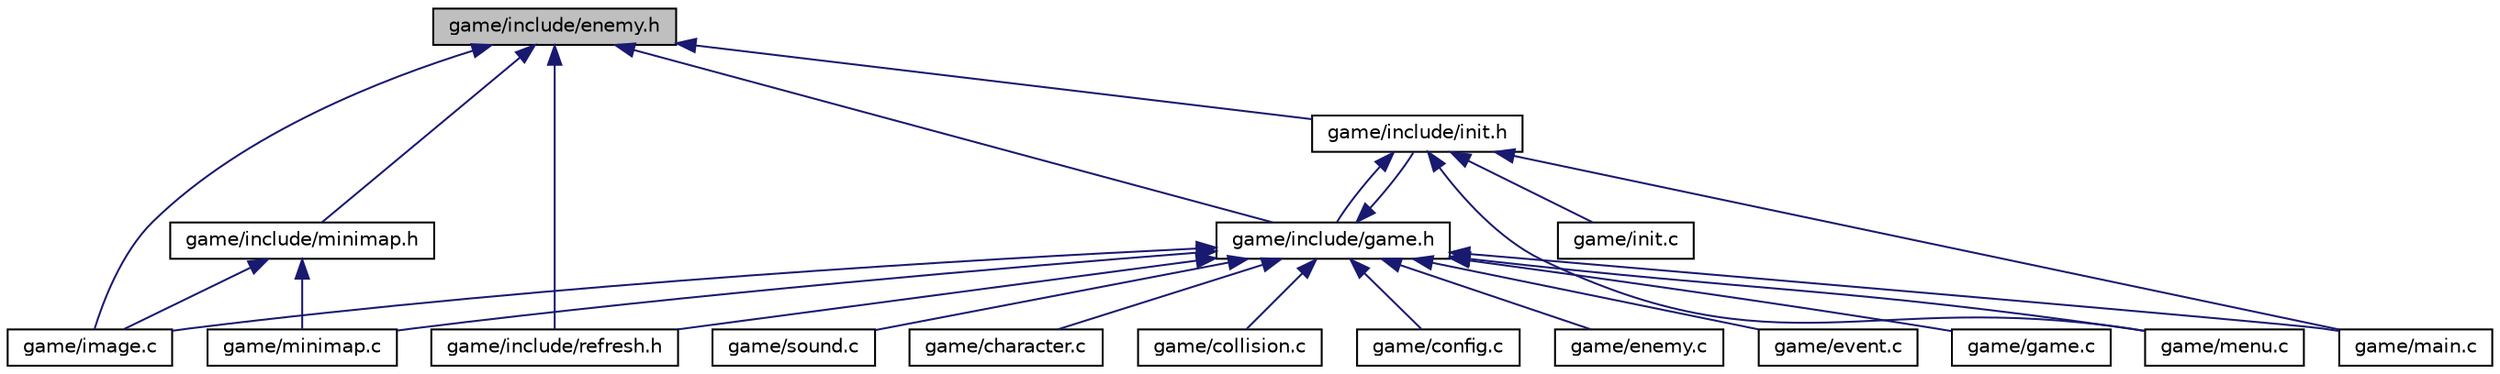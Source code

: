 digraph "game/include/enemy.h"
{
 // LATEX_PDF_SIZE
  edge [fontname="Helvetica",fontsize="10",labelfontname="Helvetica",labelfontsize="10"];
  node [fontname="Helvetica",fontsize="10",shape=record];
  Node1 [label="game/include/enemy.h",height=0.2,width=0.4,color="black", fillcolor="grey75", style="filled", fontcolor="black",tooltip="Enemy Animation and Movement."];
  Node1 -> Node2 [dir="back",color="midnightblue",fontsize="10",style="solid",fontname="Helvetica"];
  Node2 [label="game/include/init.h",height=0.2,width=0.4,color="black", fillcolor="white", style="filled",URL="$d8/dc0/init_8h.html",tooltip="Initializing Initial Values."];
  Node2 -> Node3 [dir="back",color="midnightblue",fontsize="10",style="solid",fontname="Helvetica"];
  Node3 [label="game/include/game.h",height=0.2,width=0.4,color="black", fillcolor="white", style="filled",URL="$d2/dd5/game_8h.html",tooltip="Game Management."];
  Node3 -> Node2 [dir="back",color="midnightblue",fontsize="10",style="solid",fontname="Helvetica"];
  Node3 -> Node4 [dir="back",color="midnightblue",fontsize="10",style="solid",fontname="Helvetica"];
  Node4 [label="game/character.c",height=0.2,width=0.4,color="black", fillcolor="white", style="filled",URL="$db/d5b/character_8c.html",tooltip="Character Movement and Animation."];
  Node3 -> Node5 [dir="back",color="midnightblue",fontsize="10",style="solid",fontname="Helvetica"];
  Node5 [label="game/collision.c",height=0.2,width=0.4,color="black", fillcolor="white", style="filled",URL="$db/dfa/collision_8c.html",tooltip="Collision Perfect Pixel."];
  Node3 -> Node6 [dir="back",color="midnightblue",fontsize="10",style="solid",fontname="Helvetica"];
  Node6 [label="game/config.c",height=0.2,width=0.4,color="black", fillcolor="white", style="filled",URL="$d3/d95/config_8c.html",tooltip="Config file."];
  Node3 -> Node7 [dir="back",color="midnightblue",fontsize="10",style="solid",fontname="Helvetica"];
  Node7 [label="game/enemy.c",height=0.2,width=0.4,color="black", fillcolor="white", style="filled",URL="$da/d9a/enemy_8c.html",tooltip="ENEMY FUNCTION / mvt /collision / ATTACK."];
  Node3 -> Node8 [dir="back",color="midnightblue",fontsize="10",style="solid",fontname="Helvetica"];
  Node8 [label="game/event.c",height=0.2,width=0.4,color="black", fillcolor="white", style="filled",URL="$d0/deb/event_8c.html",tooltip="Handling game events."];
  Node3 -> Node9 [dir="back",color="midnightblue",fontsize="10",style="solid",fontname="Helvetica"];
  Node9 [label="game/game.c",height=0.2,width=0.4,color="black", fillcolor="white", style="filled",URL="$d1/dcb/game_8c.html",tooltip="Game Management."];
  Node3 -> Node10 [dir="back",color="midnightblue",fontsize="10",style="solid",fontname="Helvetica"];
  Node10 [label="game/image.c",height=0.2,width=0.4,color="black", fillcolor="white", style="filled",URL="$d3/d10/image_8c.html",tooltip="Image Functions."];
  Node3 -> Node11 [dir="back",color="midnightblue",fontsize="10",style="solid",fontname="Helvetica"];
  Node11 [label="game/include/refresh.h",height=0.2,width=0.4,color="black", fillcolor="white", style="filled",URL="$d3/d74/refresh_8h.html",tooltip="Refresh management."];
  Node3 -> Node12 [dir="back",color="midnightblue",fontsize="10",style="solid",fontname="Helvetica"];
  Node12 [label="game/main.c",height=0.2,width=0.4,color="black", fillcolor="white", style="filled",URL="$d0/d29/main_8c.html",tooltip="Main File Project."];
  Node3 -> Node13 [dir="back",color="midnightblue",fontsize="10",style="solid",fontname="Helvetica"];
  Node13 [label="game/menu.c",height=0.2,width=0.4,color="black", fillcolor="white", style="filled",URL="$d2/d0a/menu_8c.html",tooltip="Menu Functions."];
  Node3 -> Node14 [dir="back",color="midnightblue",fontsize="10",style="solid",fontname="Helvetica"];
  Node14 [label="game/minimap.c",height=0.2,width=0.4,color="black", fillcolor="white", style="filled",URL="$d0/da5/minimap_8c.html",tooltip="Minimap Functions."];
  Node3 -> Node15 [dir="back",color="midnightblue",fontsize="10",style="solid",fontname="Helvetica"];
  Node15 [label="game/sound.c",height=0.2,width=0.4,color="black", fillcolor="white", style="filled",URL="$d9/d72/sound_8c.html",tooltip="Sound Functions."];
  Node2 -> Node16 [dir="back",color="midnightblue",fontsize="10",style="solid",fontname="Helvetica"];
  Node16 [label="game/init.c",height=0.2,width=0.4,color="black", fillcolor="white", style="filled",URL="$d8/d60/init_8c.html",tooltip="Initializing Initial Values."];
  Node2 -> Node12 [dir="back",color="midnightblue",fontsize="10",style="solid",fontname="Helvetica"];
  Node2 -> Node13 [dir="back",color="midnightblue",fontsize="10",style="solid",fontname="Helvetica"];
  Node1 -> Node3 [dir="back",color="midnightblue",fontsize="10",style="solid",fontname="Helvetica"];
  Node1 -> Node10 [dir="back",color="midnightblue",fontsize="10",style="solid",fontname="Helvetica"];
  Node1 -> Node17 [dir="back",color="midnightblue",fontsize="10",style="solid",fontname="Helvetica"];
  Node17 [label="game/include/minimap.h",height=0.2,width=0.4,color="black", fillcolor="white", style="filled",URL="$df/d43/minimap_8h.html",tooltip="Minimap Functions."];
  Node17 -> Node10 [dir="back",color="midnightblue",fontsize="10",style="solid",fontname="Helvetica"];
  Node17 -> Node14 [dir="back",color="midnightblue",fontsize="10",style="solid",fontname="Helvetica"];
  Node1 -> Node11 [dir="back",color="midnightblue",fontsize="10",style="solid",fontname="Helvetica"];
}
